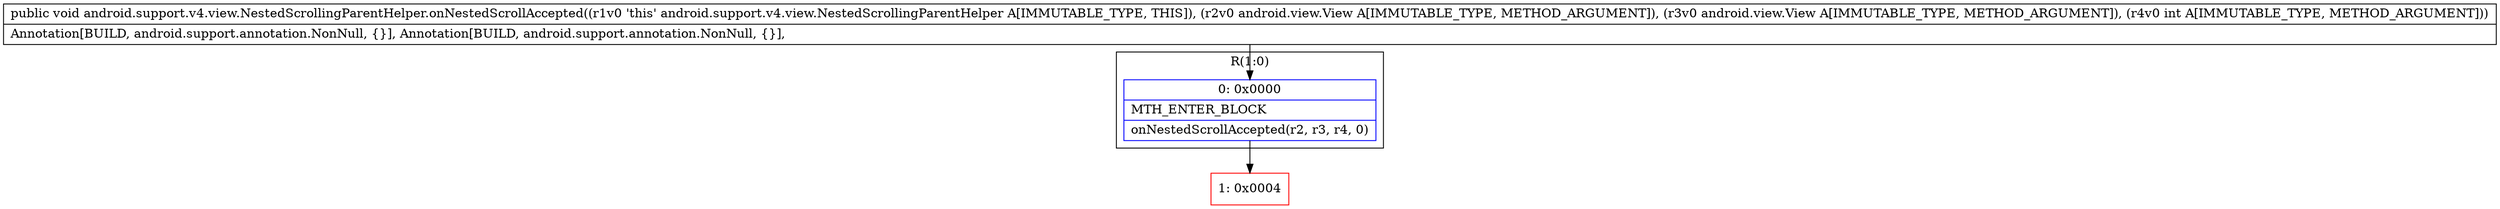 digraph "CFG forandroid.support.v4.view.NestedScrollingParentHelper.onNestedScrollAccepted(Landroid\/view\/View;Landroid\/view\/View;I)V" {
subgraph cluster_Region_1414089545 {
label = "R(1:0)";
node [shape=record,color=blue];
Node_0 [shape=record,label="{0\:\ 0x0000|MTH_ENTER_BLOCK\l|onNestedScrollAccepted(r2, r3, r4, 0)\l}"];
}
Node_1 [shape=record,color=red,label="{1\:\ 0x0004}"];
MethodNode[shape=record,label="{public void android.support.v4.view.NestedScrollingParentHelper.onNestedScrollAccepted((r1v0 'this' android.support.v4.view.NestedScrollingParentHelper A[IMMUTABLE_TYPE, THIS]), (r2v0 android.view.View A[IMMUTABLE_TYPE, METHOD_ARGUMENT]), (r3v0 android.view.View A[IMMUTABLE_TYPE, METHOD_ARGUMENT]), (r4v0 int A[IMMUTABLE_TYPE, METHOD_ARGUMENT]))  | Annotation[BUILD, android.support.annotation.NonNull, \{\}], Annotation[BUILD, android.support.annotation.NonNull, \{\}], \l}"];
MethodNode -> Node_0;
Node_0 -> Node_1;
}

